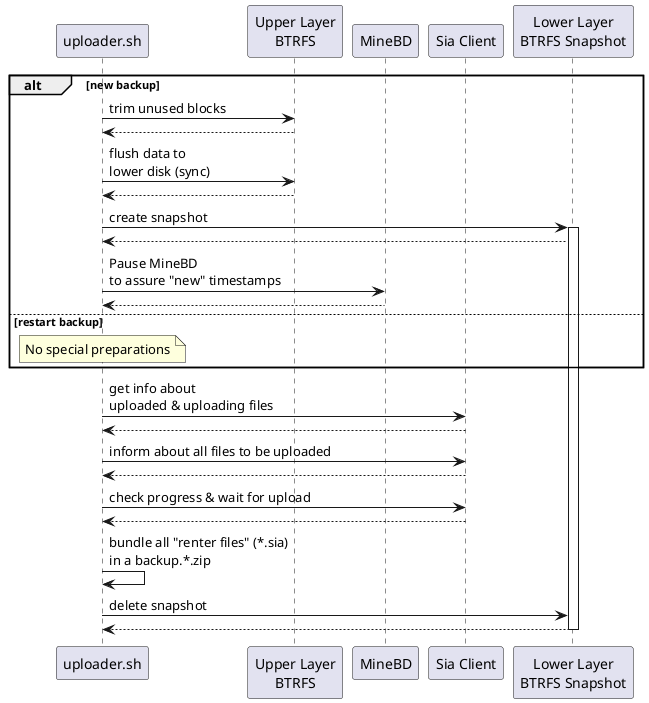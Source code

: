 @startuml

participant uploader as "uploader.sh"
participant upper as "Upper Layer\nBTRFS"
participant MineBD
participant sia as "Sia Client"
participant lower as "Lower Layer\nBTRFS Snapshot"

alt new backup

	uploader -> upper: trim unused blocks
	uploader <-- upper

	uploader -> upper: flush data to\nlower disk (sync)
	uploader <-- upper

	uploader -> lower: create snapshot
	activate lower
	uploader <-- lower

	uploader -> MineBD: Pause MineBD\nto assure "new" timestamps
	uploader <-- MineBD
else restart backup
	note over uploader: No special preparations
end

uploader -> sia: get info about\nuploaded & uploading files
uploader <-- sia

uploader -> sia: inform about all files to be uploaded
uploader <-- sia

uploader -> sia: check progress & wait for upload
uploader <-- sia

uploader -> uploader: bundle all "renter files" (*.sia)\nin a backup.*.zip

uploader -> lower: delete snapshot
uploader <-- lower
deactivate lower

@enduml
